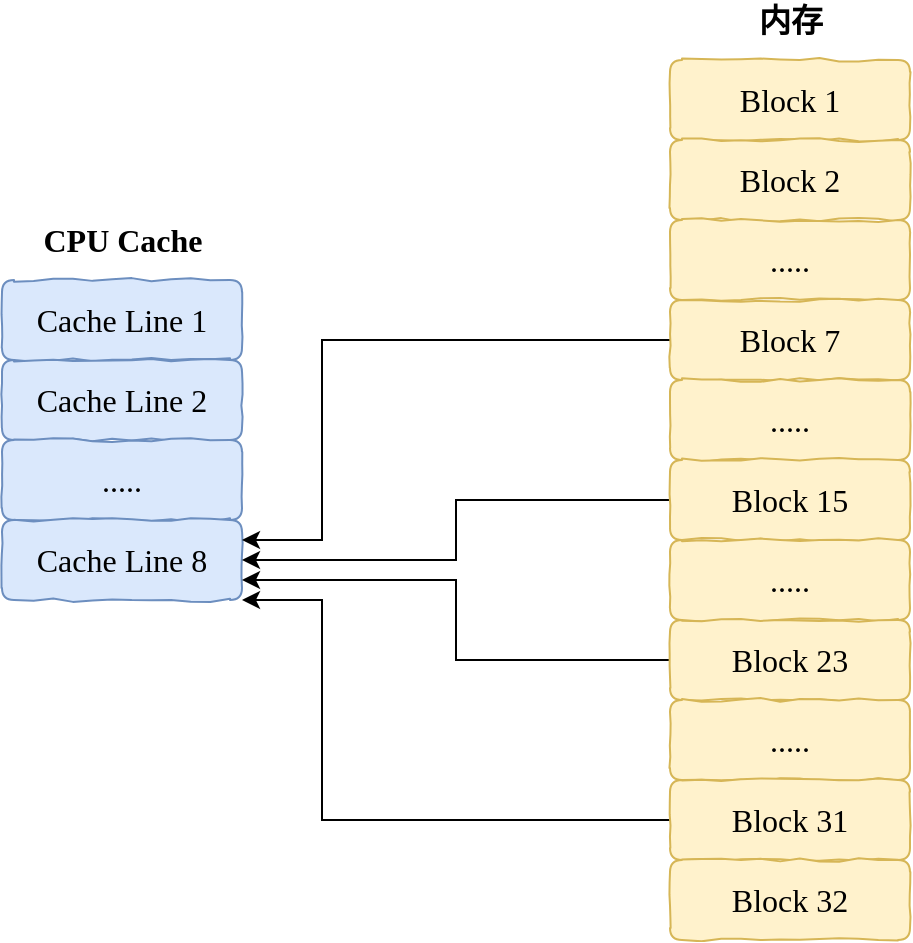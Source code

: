 <mxfile version="13.7.9" type="github">
  <diagram id="jzcbTq0jPRGd7s8sM-Ae" name="Page-1">
    <mxGraphModel dx="1422" dy="762" grid="1" gridSize="10" guides="1" tooltips="1" connect="1" arrows="1" fold="1" page="1" pageScale="1" pageWidth="827" pageHeight="1169" math="0" shadow="0">
      <root>
        <mxCell id="0" />
        <mxCell id="1" parent="0" />
        <mxCell id="sziwZIUHEcl3UfsQVGRr-1" value="&lt;font style=&quot;font-size: 16px&quot;&gt;Cache Line 1&lt;/font&gt;" style="rounded=1;whiteSpace=wrap;html=1;strokeWidth=1;fillWeight=4;hachureGap=8;hachureAngle=45;sketch=0;comic=1;fontFamily=Comic Sans MS;fillColor=#dae8fc;strokeColor=#6c8ebf;fontSize=16;" vertex="1" parent="1">
          <mxGeometry x="80" y="400" width="120" height="40" as="geometry" />
        </mxCell>
        <mxCell id="sziwZIUHEcl3UfsQVGRr-2" value="&lt;font style=&quot;font-size: 16px&quot;&gt;Cache Line 2&lt;/font&gt;" style="rounded=1;whiteSpace=wrap;html=1;strokeWidth=1;fillWeight=4;hachureGap=8;hachureAngle=45;sketch=0;comic=1;fontFamily=Comic Sans MS;fillColor=#dae8fc;strokeColor=#6c8ebf;fontSize=16;" vertex="1" parent="1">
          <mxGeometry x="80" y="440" width="120" height="40" as="geometry" />
        </mxCell>
        <mxCell id="sziwZIUHEcl3UfsQVGRr-3" value="....." style="rounded=1;whiteSpace=wrap;html=1;strokeWidth=1;fillWeight=4;hachureGap=8;hachureAngle=45;sketch=0;comic=1;fontFamily=Comic Sans MS;fillColor=#dae8fc;strokeColor=#6c8ebf;fontSize=16;" vertex="1" parent="1">
          <mxGeometry x="80" y="480" width="120" height="40" as="geometry" />
        </mxCell>
        <mxCell id="sziwZIUHEcl3UfsQVGRr-5" value="&lt;font style=&quot;font-size: 16px&quot;&gt;Cache Line 8&lt;/font&gt;" style="rounded=1;whiteSpace=wrap;html=1;strokeWidth=1;fillWeight=4;hachureGap=8;hachureAngle=45;sketch=0;comic=1;fontFamily=Comic Sans MS;fillColor=#dae8fc;strokeColor=#6c8ebf;fontSize=16;" vertex="1" parent="1">
          <mxGeometry x="80" y="520" width="120" height="40" as="geometry" />
        </mxCell>
        <mxCell id="sziwZIUHEcl3UfsQVGRr-6" value="CPU Cache" style="text;html=1;align=center;verticalAlign=middle;resizable=0;points=[];autosize=1;fontSize=16;fontFamily=Comic Sans MS;fontStyle=1" vertex="1" parent="1">
          <mxGeometry x="90" y="370" width="100" height="20" as="geometry" />
        </mxCell>
        <mxCell id="sziwZIUHEcl3UfsQVGRr-7" value="&lt;font style=&quot;font-size: 16px&quot;&gt;Block 1&lt;/font&gt;" style="rounded=1;whiteSpace=wrap;html=1;strokeWidth=1;fillWeight=4;hachureGap=8;hachureAngle=45;sketch=0;comic=1;fontFamily=Comic Sans MS;fillColor=#fff2cc;strokeColor=#d6b656;fontSize=16;" vertex="1" parent="1">
          <mxGeometry x="414" y="290" width="120" height="40" as="geometry" />
        </mxCell>
        <mxCell id="sziwZIUHEcl3UfsQVGRr-8" value="Block 2" style="rounded=1;whiteSpace=wrap;html=1;strokeWidth=1;fillWeight=4;hachureGap=8;hachureAngle=45;sketch=0;comic=1;fontFamily=Comic Sans MS;fillColor=#fff2cc;strokeColor=#d6b656;fontSize=16;" vertex="1" parent="1">
          <mxGeometry x="414" y="330" width="120" height="40" as="geometry" />
        </mxCell>
        <mxCell id="sziwZIUHEcl3UfsQVGRr-9" value="....." style="rounded=1;whiteSpace=wrap;html=1;strokeWidth=1;fillWeight=4;hachureGap=8;hachureAngle=45;sketch=0;comic=1;fontFamily=Comic Sans MS;fillColor=#fff2cc;strokeColor=#d6b656;fontSize=16;" vertex="1" parent="1">
          <mxGeometry x="414" y="370" width="120" height="40" as="geometry" />
        </mxCell>
        <mxCell id="sziwZIUHEcl3UfsQVGRr-21" style="edgeStyle=orthogonalEdgeStyle;rounded=0;orthogonalLoop=1;jettySize=auto;html=1;entryX=1;entryY=0.25;entryDx=0;entryDy=0;fontFamily=Comic Sans MS;fontSize=16;" edge="1" parent="1" source="sziwZIUHEcl3UfsQVGRr-10" target="sziwZIUHEcl3UfsQVGRr-5">
          <mxGeometry relative="1" as="geometry">
            <Array as="points">
              <mxPoint x="240" y="430" />
              <mxPoint x="240" y="530" />
            </Array>
          </mxGeometry>
        </mxCell>
        <mxCell id="sziwZIUHEcl3UfsQVGRr-10" value="Block 7" style="rounded=1;whiteSpace=wrap;html=1;strokeWidth=1;fillWeight=4;hachureGap=8;hachureAngle=45;sketch=0;comic=1;fontFamily=Comic Sans MS;fillColor=#fff2cc;strokeColor=#d6b656;fontSize=16;" vertex="1" parent="1">
          <mxGeometry x="414" y="410" width="120" height="40" as="geometry" />
        </mxCell>
        <mxCell id="sziwZIUHEcl3UfsQVGRr-11" value="....." style="rounded=1;whiteSpace=wrap;html=1;strokeWidth=1;fillWeight=4;hachureGap=8;hachureAngle=45;sketch=0;comic=1;fontFamily=Comic Sans MS;fillColor=#fff2cc;strokeColor=#d6b656;fontSize=16;" vertex="1" parent="1">
          <mxGeometry x="414" y="450" width="120" height="40" as="geometry" />
        </mxCell>
        <mxCell id="sziwZIUHEcl3UfsQVGRr-25" style="edgeStyle=orthogonalEdgeStyle;rounded=0;orthogonalLoop=1;jettySize=auto;html=1;entryX=1;entryY=0.5;entryDx=0;entryDy=0;fontFamily=Comic Sans MS;fontSize=16;" edge="1" parent="1" source="sziwZIUHEcl3UfsQVGRr-12" target="sziwZIUHEcl3UfsQVGRr-5">
          <mxGeometry relative="1" as="geometry" />
        </mxCell>
        <mxCell id="sziwZIUHEcl3UfsQVGRr-12" value="Block 15" style="rounded=1;whiteSpace=wrap;html=1;strokeWidth=1;fillWeight=4;hachureGap=8;hachureAngle=45;sketch=0;comic=1;fontFamily=Comic Sans MS;fillColor=#fff2cc;strokeColor=#d6b656;fontSize=16;" vertex="1" parent="1">
          <mxGeometry x="414" y="490" width="120" height="40" as="geometry" />
        </mxCell>
        <mxCell id="sziwZIUHEcl3UfsQVGRr-13" value="....." style="rounded=1;whiteSpace=wrap;html=1;strokeWidth=1;fillWeight=4;hachureGap=8;hachureAngle=45;sketch=0;comic=1;fontFamily=Comic Sans MS;fillColor=#fff2cc;strokeColor=#d6b656;fontSize=16;" vertex="1" parent="1">
          <mxGeometry x="414" y="530" width="120" height="40" as="geometry" />
        </mxCell>
        <mxCell id="sziwZIUHEcl3UfsQVGRr-26" style="edgeStyle=orthogonalEdgeStyle;rounded=0;orthogonalLoop=1;jettySize=auto;html=1;entryX=1;entryY=0.75;entryDx=0;entryDy=0;fontFamily=Comic Sans MS;fontSize=16;" edge="1" parent="1" source="sziwZIUHEcl3UfsQVGRr-14" target="sziwZIUHEcl3UfsQVGRr-5">
          <mxGeometry relative="1" as="geometry" />
        </mxCell>
        <mxCell id="sziwZIUHEcl3UfsQVGRr-14" value="Block 23" style="rounded=1;whiteSpace=wrap;html=1;strokeWidth=1;fillWeight=4;hachureGap=8;hachureAngle=45;sketch=0;comic=1;fontFamily=Comic Sans MS;fillColor=#fff2cc;strokeColor=#d6b656;fontSize=16;" vertex="1" parent="1">
          <mxGeometry x="414" y="570" width="120" height="40" as="geometry" />
        </mxCell>
        <mxCell id="sziwZIUHEcl3UfsQVGRr-17" value="....." style="rounded=1;whiteSpace=wrap;html=1;strokeWidth=1;fillWeight=4;hachureGap=8;hachureAngle=45;sketch=0;comic=1;fontFamily=Comic Sans MS;fillColor=#fff2cc;strokeColor=#d6b656;fontSize=16;" vertex="1" parent="1">
          <mxGeometry x="414" y="610" width="120" height="40" as="geometry" />
        </mxCell>
        <mxCell id="sziwZIUHEcl3UfsQVGRr-27" style="edgeStyle=orthogonalEdgeStyle;rounded=0;orthogonalLoop=1;jettySize=auto;html=1;entryX=1;entryY=1;entryDx=0;entryDy=0;fontFamily=Comic Sans MS;fontSize=16;exitX=0;exitY=0.5;exitDx=0;exitDy=0;" edge="1" parent="1" source="sziwZIUHEcl3UfsQVGRr-18" target="sziwZIUHEcl3UfsQVGRr-5">
          <mxGeometry relative="1" as="geometry">
            <Array as="points">
              <mxPoint x="240" y="670" />
              <mxPoint x="240" y="560" />
            </Array>
          </mxGeometry>
        </mxCell>
        <mxCell id="sziwZIUHEcl3UfsQVGRr-18" value="Block 31" style="rounded=1;whiteSpace=wrap;html=1;strokeWidth=1;fillWeight=4;hachureGap=8;hachureAngle=45;sketch=0;comic=1;fontFamily=Comic Sans MS;fillColor=#fff2cc;strokeColor=#d6b656;fontSize=16;" vertex="1" parent="1">
          <mxGeometry x="414" y="650" width="120" height="40" as="geometry" />
        </mxCell>
        <mxCell id="sziwZIUHEcl3UfsQVGRr-20" value="内存" style="text;html=1;align=center;verticalAlign=middle;resizable=0;points=[];autosize=1;fontSize=16;fontFamily=Comic Sans MS;fontStyle=1" vertex="1" parent="1">
          <mxGeometry x="449" y="260" width="50" height="20" as="geometry" />
        </mxCell>
        <mxCell id="sziwZIUHEcl3UfsQVGRr-28" value="Block 32" style="rounded=1;whiteSpace=wrap;html=1;strokeWidth=1;fillWeight=4;hachureGap=8;hachureAngle=45;sketch=0;comic=1;fontFamily=Comic Sans MS;fillColor=#fff2cc;strokeColor=#d6b656;fontSize=16;" vertex="1" parent="1">
          <mxGeometry x="414" y="690" width="120" height="40" as="geometry" />
        </mxCell>
      </root>
    </mxGraphModel>
  </diagram>
</mxfile>
